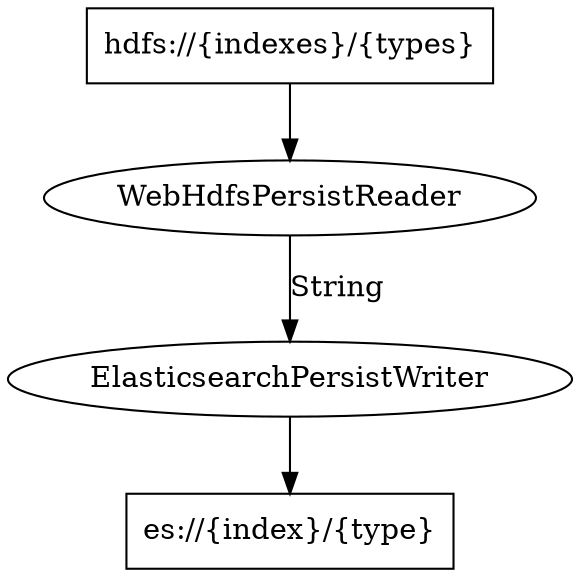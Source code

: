 /*
 * Licensed to the Apache Software Foundation (ASF) under one
 * or more contributor license agreements.  See the NOTICE file
 * distributed with this work for additional information
 * regarding copyright ownership.  The ASF licenses this file
 * to you under the Apache License, Version 2.0 (the
 * "License"); you may not use this file except in compliance
 * with the License.  You may obtain a copy of the License at
 *
 *   http://www.apache.org/licenses/LICENSE-2.0
 *
 * Unless required by applicable law or agreed to in writing,
 * software distributed under the License is distributed on an
 * "AS IS" BASIS, WITHOUT WARRANTIES OR CONDITIONS OF ANY
 * KIND, either express or implied.  See the License for the
 * specific language governing permissions and limitations
 * under the License.
 */
 digraph g {

  //providers
  WebHdfsPersistReader [label="WebHdfsPersistReader",shape=ellipse,URL="https://github.com/apache/incubator-streams/blob/master/streams-contrib/streams-provider-elasticsearch/src/main/java/org/apache/streams/elasticsearch/ElasticsearchPersistReader.java"];

  //persisters
  ElasticsearchPersistWriter [label="ElasticsearchPersistWriter",shape=ellipse,URL="https://github.com/apache/incubator-streams/blob/master/streams-contrib/streams-persist-elasticsearch/src/main/java/org/apache/streams/elasticsearch/ElasticsearchPersistWriter.java"];

  //data
  source [label="hdfs://{indexes}/{types}",shape=box];
  destination [label="es://{index}/{type}",shape=box];

  //stream
  source -> WebHdfsPersistReader
  WebHdfsPersistReader -> ElasticsearchPersistWriter [label="String"];
  ElasticsearchPersistWriter -> destination
}